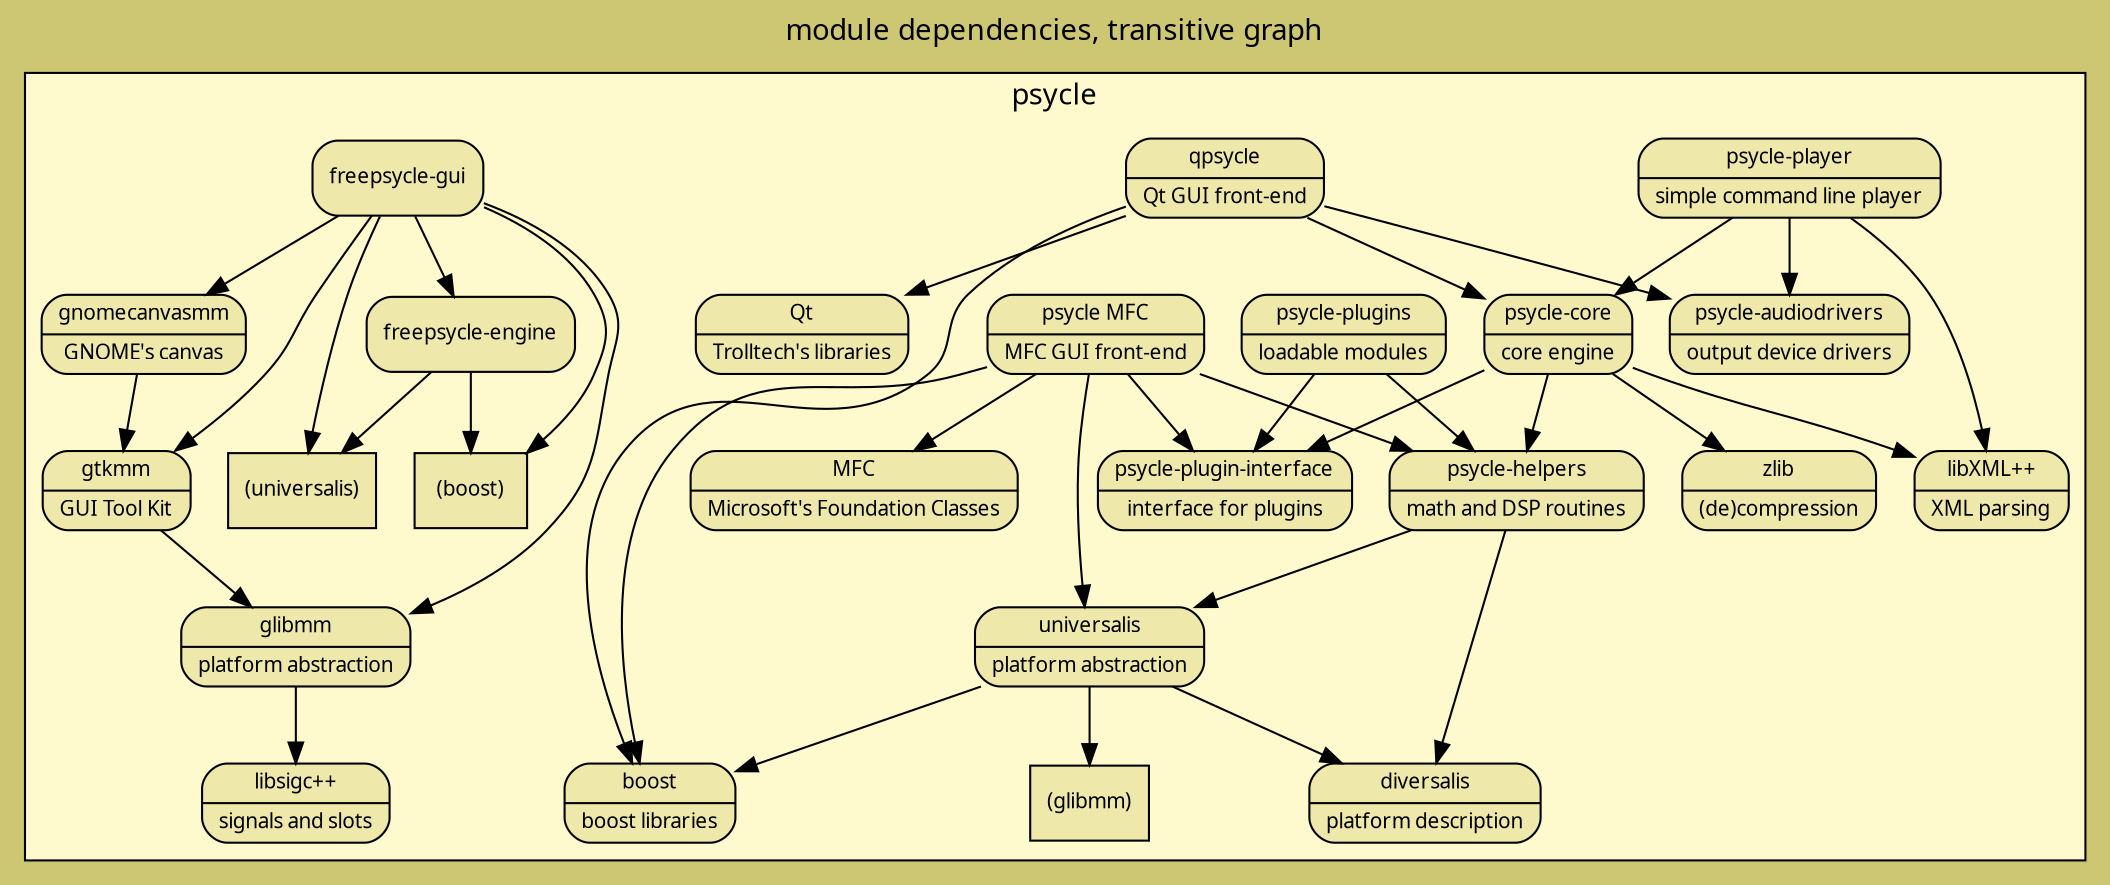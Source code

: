 // generate the .png image file with: dot dependencies.dot -Tpng > dependencies.png
digraph dependencies {
	label = "module dependencies, transitive graph"
	rankdir = TB
	//rankdir = LR
	labelloc = t
	fontname = verdana
	fontsize = 14
	bgcolor = khaki3
	//concentrate = true // ugly line concentrations
	ratio = auto
	node [
		shape = Mrecord
		style = rounded
		fillcolor = lemonchiffon1
		fontname = verdana
		fontsize = 10
	]
	
	subgraph cluster_psycle {
		label = "psycle"
		bgcolor = lemonchiffon1
		node [ style = filled fillcolor = palegoldenrod ]
		
		//subgraph cluster_external {
			//label = "external"
			//bgcolor = lemonchiffon1

			//"stdc++" [ label = "{ stdc++ | standard C++ library }" ];
			
			//"posix" [ label = "{ POSIX | Portable OS Interface }" ];

			"boost" [ label = "{ boost | boost libraries }" ];
			//"boost" -> "stdc++";
			//"stdc++" -> "stdc";

			"libsigc++" [ label = "{ libsigc++ | signals and slots }" ];

			"glibmm" [ label = "{ glibmm | platform abstraction }" ];
			//"glibmm" -> "stdc++";
			//"glibmm" -> "glib";
			//"glib" -> "stdc";
			"glibmm" -> "libsigc++";
			
			//"gdkmm" [ label = "{ gdkmm | GUI Drawing Kit }" ];
			//"gdkmm" -> "glibmm";
			//"gdkmm" -> "stdc++";
			//"gdkmm" -> "gdk";
			//"gdk" -> "stdc";
			
			//"cairomm";
			//"gdkmm" -> "cairomm";
			
			//"pangomm";
			//"gtkmm" -> "pangomm";
			
			//"atkmm";
			//"gtkmm" -> "atkmm";

			"gtkmm" [ label = "{ gtkmm | GUI Tool Kit }" ];
			//"gtkmm" -> "gdkmm";
			"gtkmm" -> "glibmm";
			//"gtkmm" -> "stdc++";
			//"gtkmm" -> "gtk";
			//"gtk" -> "stdc";
			
			"gnomecanvasmm" [ label = "{ gnomecanvasmm | GNOME's canvas }" ];
			"gnomecanvasmm" -> "gtkmm";
			//"gnomecanvasmm" -> "stdc++";
			//"gnomecanvasmm" -> "gnomecanvas";
			//"gnomecanvas" -> "stdc";
			
			"qt" [ label = "{ Qt | Trolltech's libraries }"];
			//"qt" -> "stdc++";
			
			//subgraph cluster_microsoft {
				//label = "microsoft"
				//bgcolor = khaki
				//"msvc" [ label = "{ MSVC | Microsoft's Visual C++ compiler }"];
			
				"mfc" [ label = "{ MFC | Microsoft's Foundation Classes }" ];
				//"mfc" -> "msvc";
			//}

			"libxml++" [ label = "{ libXML++ | XML parsing }"];
			//"libxml++" -> "stdc++";

			"zlib" [ label = "{ zlib | (de)compression }"];
			//"zlib" -> "stdc";
		//}
		
		//subgraph cluster_cross_platform {
			//label = "cross-platform"
			//bgcolor = lemonchiffon1
			"diversalis" [ label = "{ diversalis | platform description }" ];
			"universalis" [ label = "{ universalis | platform abstraction }" ];
			"universalis" -> "diversalis";
			"universalis" -> "boost";
			"universalis" -> "(glibmm)";
			//"universalis" -> "posix";
			//"universalis" -> "stdc++";
		//}
		
		"psycle-helpers" [ label = "{ psycle-helpers | math and DSP routines }" ];
		"psycle-helpers" -> "universalis";
		"psycle-helpers" -> "diversalis";
		
		"psycle-plugin-interface" [label = "{psycle-plugin-interface | interface for plugins }"];
		
		"psycle-core" [ label = "{ psycle-core | core engine }" ];
		"psycle-core" -> "psycle-plugin-interface";
		"psycle-core" -> "psycle-helpers";
		"psycle-core" -> "zlib";
		"psycle-core" -> "libxml++";
		
		"psycle-audiodrivers" [ label = "{ psycle-audiodrivers | output device drivers }"];
		
		"psycle-player" [ label = "{ psycle-player | simple command line player }"];
		"psycle-player" -> "psycle-core";
		"psycle-player" -> "psycle-audiodrivers";
		"psycle-player" -> "libxml++";
		
		"psycle-plugins" [ label = "{ psycle-plugins | loadable modules }"];
		"psycle-plugins" -> "psycle-plugin-interface";
		"psycle-plugins" -> "psycle-helpers";

		//subgraph cluster_gui {
			//label = "GUI"
			//bgcolor = lemonchiffon1
			"qpsycle" [ label = "{ qpsycle | Qt GUI front-end }" ];
			"qpsycle" -> "psycle-core";
			"qpsycle" -> "psycle-audiodrivers";
			"qpsycle" -> "boost";
			"qpsycle" -> "qt";
			
			"psycle-mfc" [ label = "{ psycle MFC | MFC GUI front-end }" ];
			"psycle-mfc" -> "psycle-plugin-interface";
			"psycle-mfc" -> "psycle-helpers";
			"psycle-mfc" -> "universalis";
			//"psycle-mfc" -> "diversalis";
			"psycle-mfc" -> "boost";
			"psycle-mfc" -> "mfc";
		//}
		
		//subgraph cluster_ufo {
			//label = "UFO"
			//bgcolor = lemonchiffon1
			"freepsycle-engine" -> "(universalis)";
			"freepsycle-engine" -> "(boost)";
			"freepsycle-gui" -> "freepsycle-engine";
			"freepsycle-gui" -> "(universalis)";
			"freepsycle-gui" -> "(boost)" ;
			"freepsycle-gui" -> "glibmm";
			"freepsycle-gui" -> "gtkmm";
			"freepsycle-gui" -> "gnomecanvasmm";
		//}
		
		/*
		subgraph cluster_buzz {
			label = "buzz"
			bgcolor = khaki
			"aldrin" -> "libzzub";
			"buzé" -> "libzzub";
			"aldrin" -> "pygtk";
			"pygtk" -> "gtk";
			"gtkmm" -> "gtk";
			"psy2zzub" -> "psycle-plugins";
			"psy2zzub" -> "libzzub";
		}
		*/

		subgraph refs {
			"(universalis)" [ shape = box style = filled ];
			"(boost)" [ shape = box style = filled ];
			"(glibmm)" [ shape = box style = filled ];
		}
	}
}
